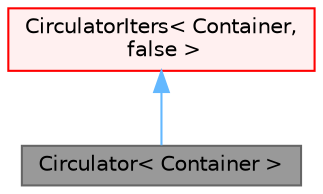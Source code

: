 digraph "Circulator&lt; Container &gt;"
{
 // LATEX_PDF_SIZE
  bgcolor="transparent";
  edge [fontname=Helvetica,fontsize=10,labelfontname=Helvetica,labelfontsize=10];
  node [fontname=Helvetica,fontsize=10,shape=box,height=0.2,width=0.4];
  Node1 [id="Node000001",label="Circulator\< Container \>",height=0.2,width=0.4,color="gray40", fillcolor="grey60", style="filled", fontcolor="black",tooltip="Walks over a container as if it were circular. The container must have the following members defined:"];
  Node2 -> Node1 [id="edge1_Node000001_Node000002",dir="back",color="steelblue1",style="solid",tooltip=" "];
  Node2 [id="Node000002",label="CirculatorIters\< Container,\l false \>",height=0.2,width=0.4,color="red", fillcolor="#FFF0F0", style="filled",URL="$classFoam_1_1CirculatorIters.html",tooltip=" "];
}

